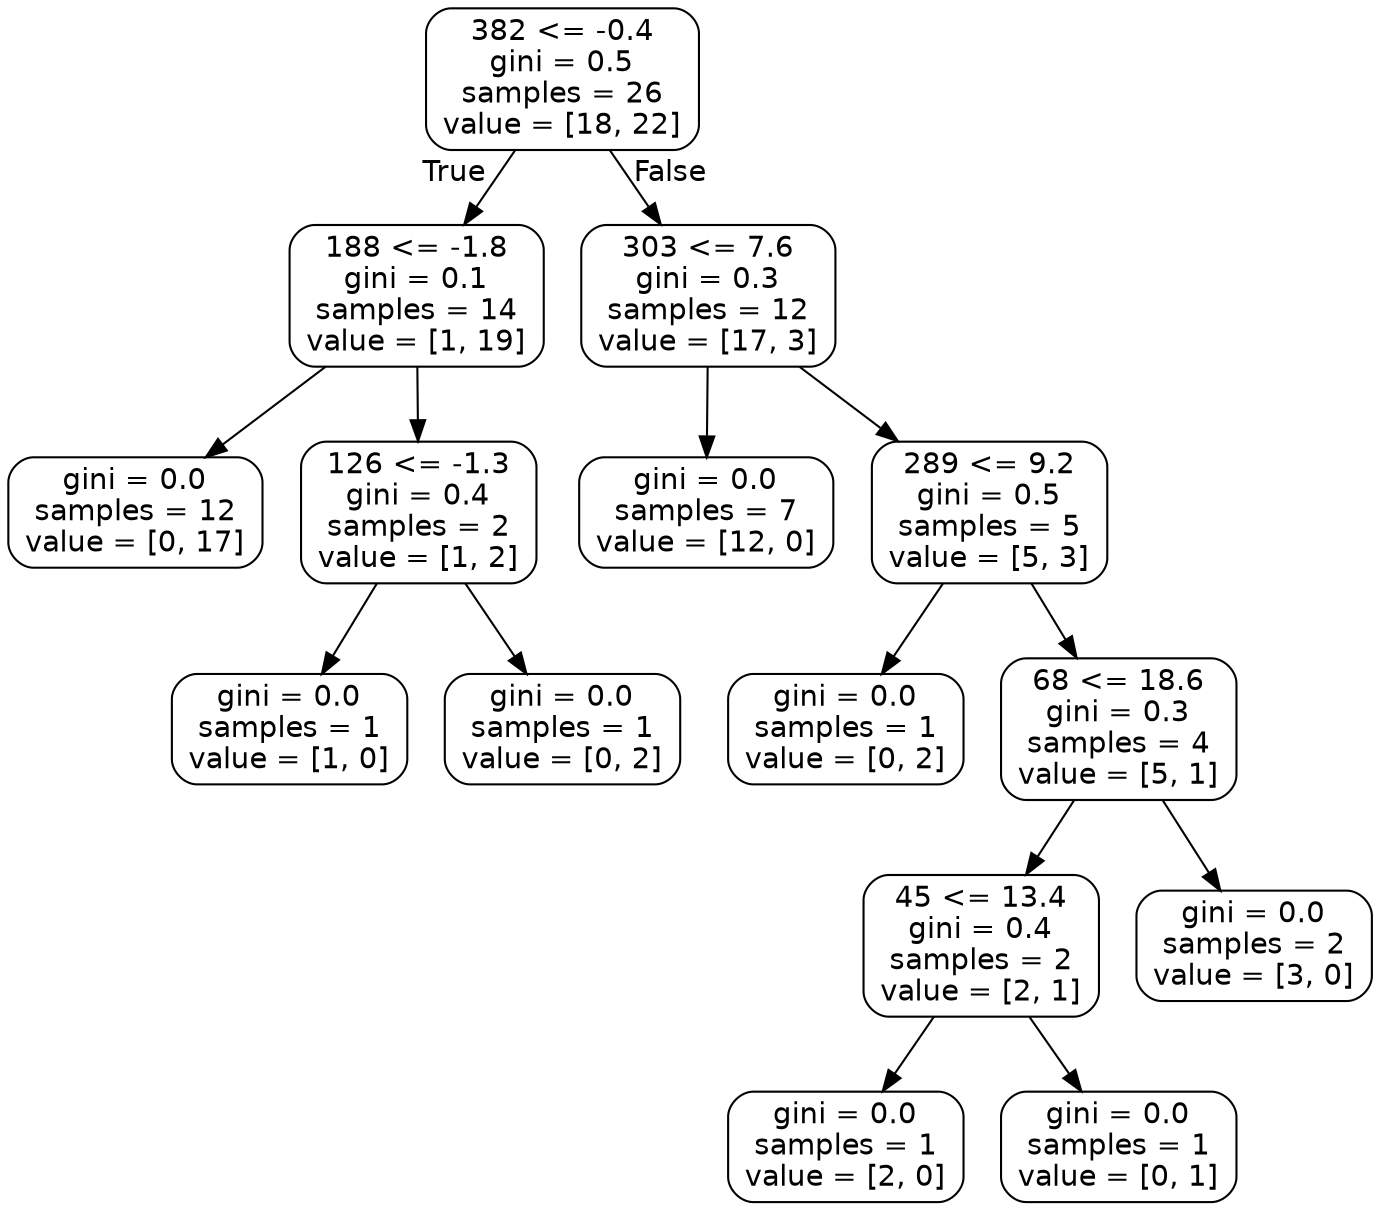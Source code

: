 digraph Tree {
node [shape=box, style="rounded", color="black", fontname=helvetica] ;
edge [fontname=helvetica] ;
0 [label="382 <= -0.4\ngini = 0.5\nsamples = 26\nvalue = [18, 22]"] ;
1 [label="188 <= -1.8\ngini = 0.1\nsamples = 14\nvalue = [1, 19]"] ;
0 -> 1 [labeldistance=2.5, labelangle=45, headlabel="True"] ;
2 [label="gini = 0.0\nsamples = 12\nvalue = [0, 17]"] ;
1 -> 2 ;
3 [label="126 <= -1.3\ngini = 0.4\nsamples = 2\nvalue = [1, 2]"] ;
1 -> 3 ;
4 [label="gini = 0.0\nsamples = 1\nvalue = [1, 0]"] ;
3 -> 4 ;
5 [label="gini = 0.0\nsamples = 1\nvalue = [0, 2]"] ;
3 -> 5 ;
6 [label="303 <= 7.6\ngini = 0.3\nsamples = 12\nvalue = [17, 3]"] ;
0 -> 6 [labeldistance=2.5, labelangle=-45, headlabel="False"] ;
7 [label="gini = 0.0\nsamples = 7\nvalue = [12, 0]"] ;
6 -> 7 ;
8 [label="289 <= 9.2\ngini = 0.5\nsamples = 5\nvalue = [5, 3]"] ;
6 -> 8 ;
9 [label="gini = 0.0\nsamples = 1\nvalue = [0, 2]"] ;
8 -> 9 ;
10 [label="68 <= 18.6\ngini = 0.3\nsamples = 4\nvalue = [5, 1]"] ;
8 -> 10 ;
11 [label="45 <= 13.4\ngini = 0.4\nsamples = 2\nvalue = [2, 1]"] ;
10 -> 11 ;
12 [label="gini = 0.0\nsamples = 1\nvalue = [2, 0]"] ;
11 -> 12 ;
13 [label="gini = 0.0\nsamples = 1\nvalue = [0, 1]"] ;
11 -> 13 ;
14 [label="gini = 0.0\nsamples = 2\nvalue = [3, 0]"] ;
10 -> 14 ;
}